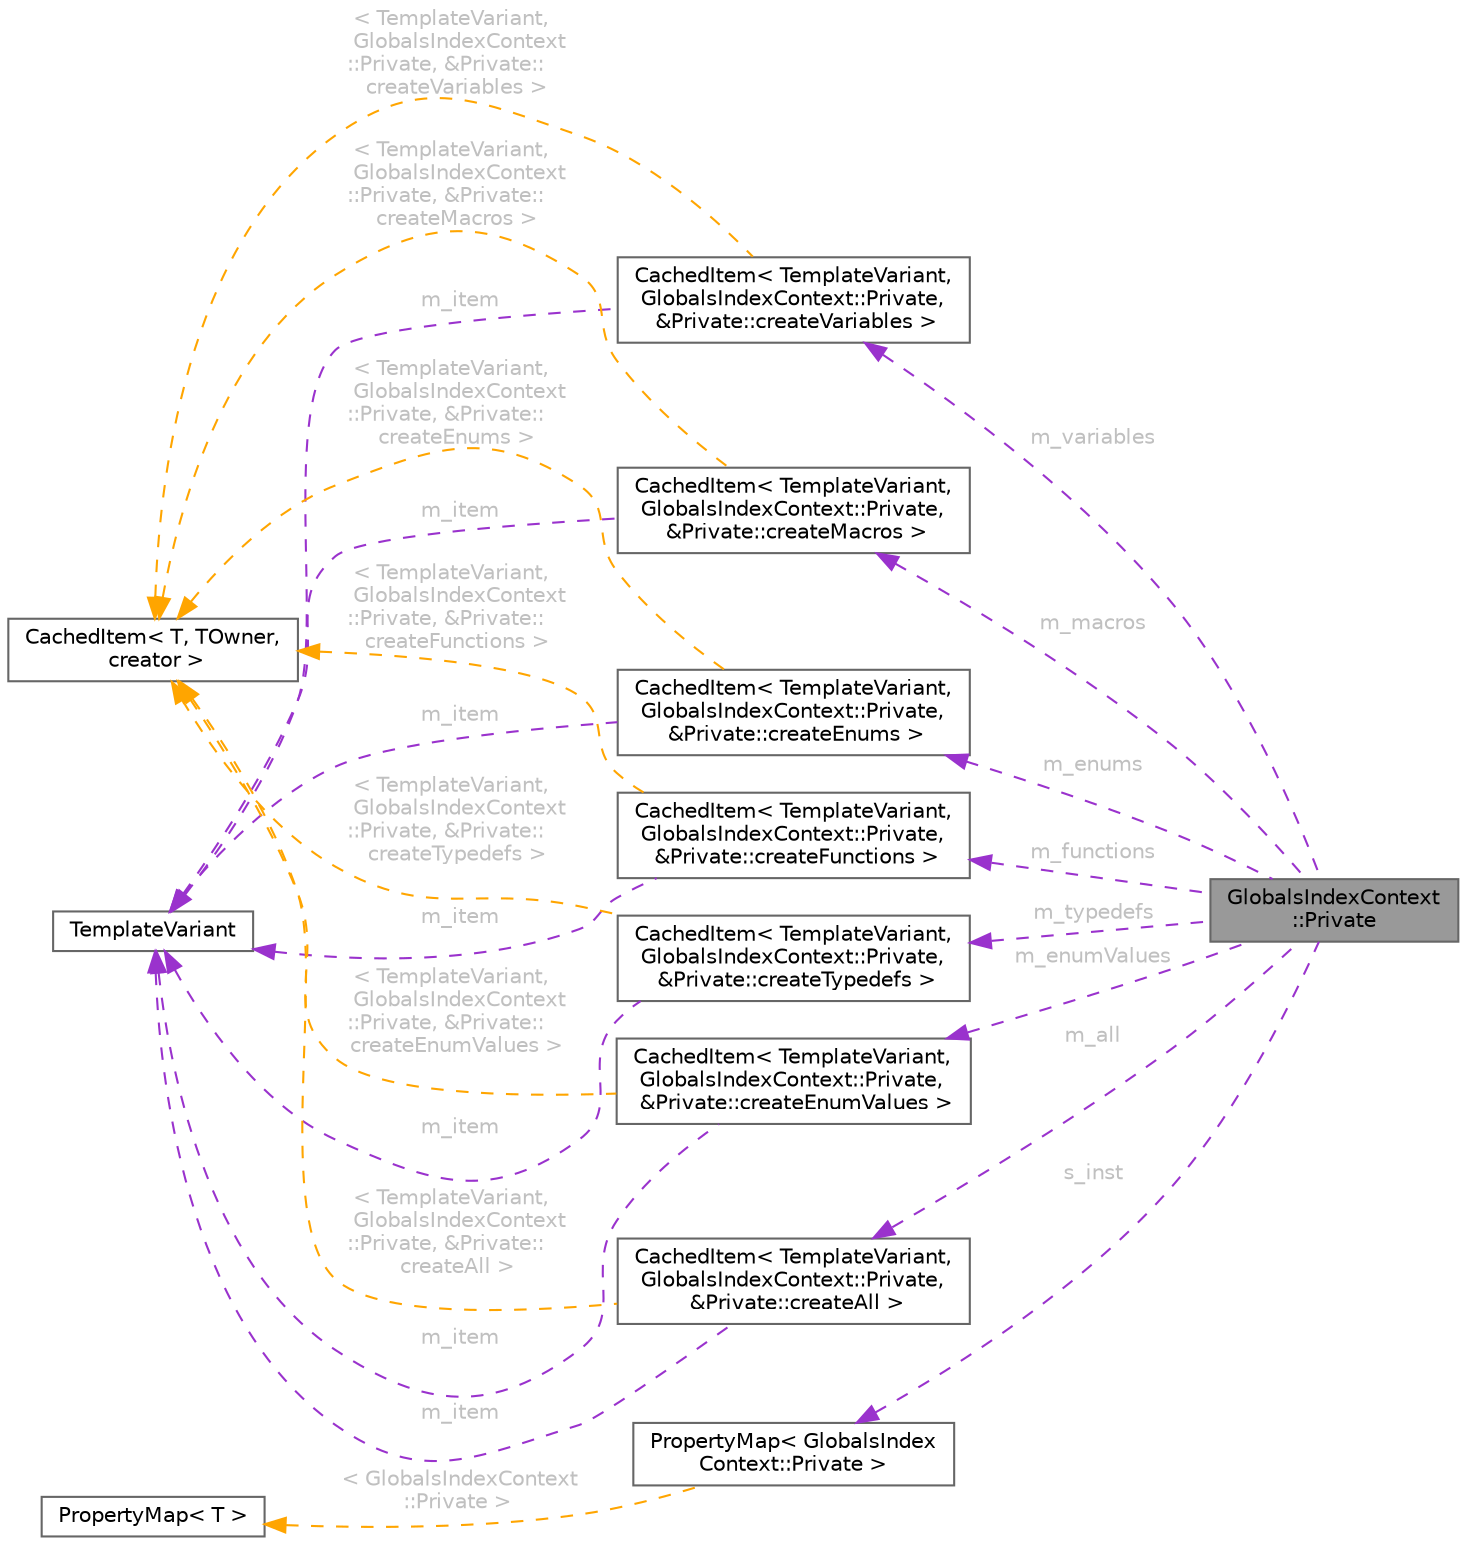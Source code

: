 digraph "GlobalsIndexContext::Private"
{
 // INTERACTIVE_SVG=YES
 // LATEX_PDF_SIZE
  bgcolor="transparent";
  edge [fontname=Helvetica,fontsize=10,labelfontname=Helvetica,labelfontsize=10];
  node [fontname=Helvetica,fontsize=10,shape=box,height=0.2,width=0.4];
  rankdir="LR";
  Node1 [id="Node000001",label="GlobalsIndexContext\l::Private",height=0.2,width=0.4,color="gray40", fillcolor="grey60", style="filled", fontcolor="black",tooltip=" "];
  Node2 -> Node1 [id="edge1_Node000001_Node000002",dir="back",color="darkorchid3",style="dashed",tooltip=" ",label=" m_all",fontcolor="grey" ];
  Node2 [id="Node000002",label="CachedItem\< TemplateVariant,\l GlobalsIndexContext::Private,\l &Private::createAll \>",height=0.2,width=0.4,color="gray40", fillcolor="white", style="filled",URL="$d7/dc1/class_cached_item.html",tooltip=" "];
  Node3 -> Node2 [id="edge2_Node000002_Node000003",dir="back",color="darkorchid3",style="dashed",tooltip=" ",label=" m_item",fontcolor="grey" ];
  Node3 [id="Node000003",label="TemplateVariant",height=0.2,width=0.4,color="gray40", fillcolor="white", style="filled",URL="$d1/dba/class_template_variant.html",tooltip="Variant type which can hold one value of a fixed set of types."];
  Node4 -> Node2 [id="edge3_Node000002_Node000004",dir="back",color="orange",style="dashed",tooltip=" ",label=" \< TemplateVariant,\l GlobalsIndexContext\l::Private, &Private::\lcreateAll \>",fontcolor="grey" ];
  Node4 [id="Node000004",label="CachedItem\< T, TOwner,\l creator \>",height=0.2,width=0.4,color="gray40", fillcolor="white", style="filled",URL="$d7/dc1/class_cached_item.html",tooltip="Wrapper for data that needs to be cached."];
  Node5 -> Node1 [id="edge4_Node000001_Node000005",dir="back",color="darkorchid3",style="dashed",tooltip=" ",label=" m_functions",fontcolor="grey" ];
  Node5 [id="Node000005",label="CachedItem\< TemplateVariant,\l GlobalsIndexContext::Private,\l &Private::createFunctions \>",height=0.2,width=0.4,color="gray40", fillcolor="white", style="filled",URL="$d7/dc1/class_cached_item.html",tooltip=" "];
  Node3 -> Node5 [id="edge5_Node000005_Node000003",dir="back",color="darkorchid3",style="dashed",tooltip=" ",label=" m_item",fontcolor="grey" ];
  Node4 -> Node5 [id="edge6_Node000005_Node000004",dir="back",color="orange",style="dashed",tooltip=" ",label=" \< TemplateVariant,\l GlobalsIndexContext\l::Private, &Private::\lcreateFunctions \>",fontcolor="grey" ];
  Node6 -> Node1 [id="edge7_Node000001_Node000006",dir="back",color="darkorchid3",style="dashed",tooltip=" ",label=" m_variables",fontcolor="grey" ];
  Node6 [id="Node000006",label="CachedItem\< TemplateVariant,\l GlobalsIndexContext::Private,\l &Private::createVariables \>",height=0.2,width=0.4,color="gray40", fillcolor="white", style="filled",URL="$d7/dc1/class_cached_item.html",tooltip=" "];
  Node3 -> Node6 [id="edge8_Node000006_Node000003",dir="back",color="darkorchid3",style="dashed",tooltip=" ",label=" m_item",fontcolor="grey" ];
  Node4 -> Node6 [id="edge9_Node000006_Node000004",dir="back",color="orange",style="dashed",tooltip=" ",label=" \< TemplateVariant,\l GlobalsIndexContext\l::Private, &Private::\lcreateVariables \>",fontcolor="grey" ];
  Node7 -> Node1 [id="edge10_Node000001_Node000007",dir="back",color="darkorchid3",style="dashed",tooltip=" ",label=" m_typedefs",fontcolor="grey" ];
  Node7 [id="Node000007",label="CachedItem\< TemplateVariant,\l GlobalsIndexContext::Private,\l &Private::createTypedefs \>",height=0.2,width=0.4,color="gray40", fillcolor="white", style="filled",URL="$d7/dc1/class_cached_item.html",tooltip=" "];
  Node3 -> Node7 [id="edge11_Node000007_Node000003",dir="back",color="darkorchid3",style="dashed",tooltip=" ",label=" m_item",fontcolor="grey" ];
  Node4 -> Node7 [id="edge12_Node000007_Node000004",dir="back",color="orange",style="dashed",tooltip=" ",label=" \< TemplateVariant,\l GlobalsIndexContext\l::Private, &Private::\lcreateTypedefs \>",fontcolor="grey" ];
  Node8 -> Node1 [id="edge13_Node000001_Node000008",dir="back",color="darkorchid3",style="dashed",tooltip=" ",label=" m_enums",fontcolor="grey" ];
  Node8 [id="Node000008",label="CachedItem\< TemplateVariant,\l GlobalsIndexContext::Private,\l &Private::createEnums \>",height=0.2,width=0.4,color="gray40", fillcolor="white", style="filled",URL="$d7/dc1/class_cached_item.html",tooltip=" "];
  Node3 -> Node8 [id="edge14_Node000008_Node000003",dir="back",color="darkorchid3",style="dashed",tooltip=" ",label=" m_item",fontcolor="grey" ];
  Node4 -> Node8 [id="edge15_Node000008_Node000004",dir="back",color="orange",style="dashed",tooltip=" ",label=" \< TemplateVariant,\l GlobalsIndexContext\l::Private, &Private::\lcreateEnums \>",fontcolor="grey" ];
  Node9 -> Node1 [id="edge16_Node000001_Node000009",dir="back",color="darkorchid3",style="dashed",tooltip=" ",label=" m_enumValues",fontcolor="grey" ];
  Node9 [id="Node000009",label="CachedItem\< TemplateVariant,\l GlobalsIndexContext::Private,\l &Private::createEnumValues \>",height=0.2,width=0.4,color="gray40", fillcolor="white", style="filled",URL="$d7/dc1/class_cached_item.html",tooltip=" "];
  Node3 -> Node9 [id="edge17_Node000009_Node000003",dir="back",color="darkorchid3",style="dashed",tooltip=" ",label=" m_item",fontcolor="grey" ];
  Node4 -> Node9 [id="edge18_Node000009_Node000004",dir="back",color="orange",style="dashed",tooltip=" ",label=" \< TemplateVariant,\l GlobalsIndexContext\l::Private, &Private::\lcreateEnumValues \>",fontcolor="grey" ];
  Node10 -> Node1 [id="edge19_Node000001_Node000010",dir="back",color="darkorchid3",style="dashed",tooltip=" ",label=" m_macros",fontcolor="grey" ];
  Node10 [id="Node000010",label="CachedItem\< TemplateVariant,\l GlobalsIndexContext::Private,\l &Private::createMacros \>",height=0.2,width=0.4,color="gray40", fillcolor="white", style="filled",URL="$d7/dc1/class_cached_item.html",tooltip=" "];
  Node3 -> Node10 [id="edge20_Node000010_Node000003",dir="back",color="darkorchid3",style="dashed",tooltip=" ",label=" m_item",fontcolor="grey" ];
  Node4 -> Node10 [id="edge21_Node000010_Node000004",dir="back",color="orange",style="dashed",tooltip=" ",label=" \< TemplateVariant,\l GlobalsIndexContext\l::Private, &Private::\lcreateMacros \>",fontcolor="grey" ];
  Node11 -> Node1 [id="edge22_Node000001_Node000011",dir="back",color="darkorchid3",style="dashed",tooltip=" ",label=" s_inst",fontcolor="grey" ];
  Node11 [id="Node000011",label="PropertyMap\< GlobalsIndex\lContext::Private \>",height=0.2,width=0.4,color="gray40", fillcolor="white", style="filled",URL="$d5/dbf/class_property_map.html",tooltip=" "];
  Node12 -> Node11 [id="edge23_Node000011_Node000012",dir="back",color="orange",style="dashed",tooltip=" ",label=" \< GlobalsIndexContext\l::Private \>",fontcolor="grey" ];
  Node12 [id="Node000012",label="PropertyMap\< T \>",height=0.2,width=0.4,color="gray40", fillcolor="white", style="filled",URL="$d5/dbf/class_property_map.html",tooltip="Class representing a mapping of properties and the corresponding getter function."];
}
